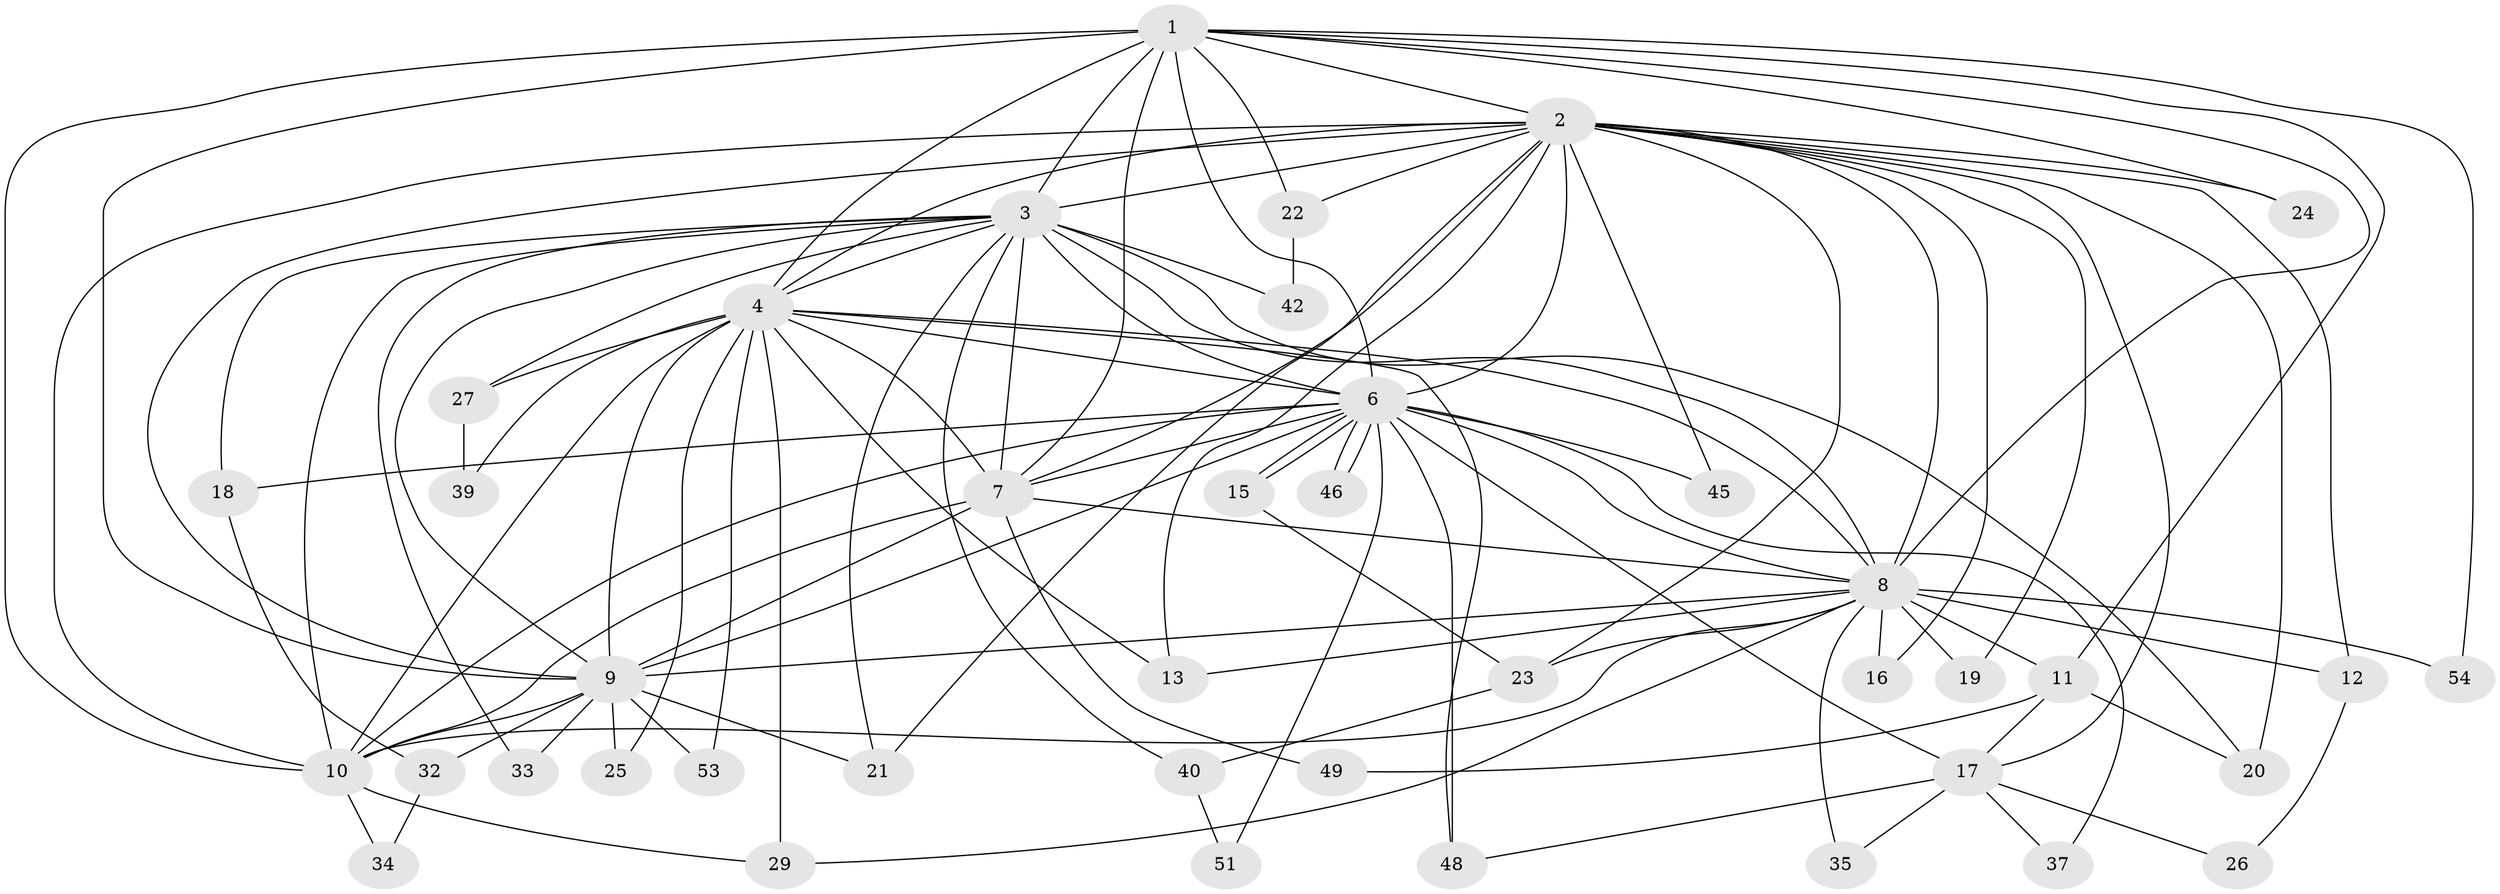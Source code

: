 // original degree distribution, {14: 0.017857142857142856, 20: 0.017857142857142856, 13: 0.03571428571428571, 15: 0.03571428571428571, 12: 0.017857142857142856, 23: 0.017857142857142856, 11: 0.017857142857142856, 19: 0.017857142857142856, 5: 0.017857142857142856, 4: 0.05357142857142857, 3: 0.23214285714285715, 2: 0.5, 7: 0.017857142857142856}
// Generated by graph-tools (version 1.1) at 2025/41/03/06/25 10:41:39]
// undirected, 41 vertices, 107 edges
graph export_dot {
graph [start="1"]
  node [color=gray90,style=filled];
  1 [super="+43"];
  2 [super="+14"];
  3 [super="+5"];
  4 [super="+50"];
  6 [super="+41"];
  7 [super="+47"];
  8 [super="+28"];
  9 [super="+52"];
  10 [super="+44"];
  11;
  12 [super="+56"];
  13;
  15;
  16;
  17 [super="+31"];
  18;
  19;
  20 [super="+30"];
  21 [super="+55"];
  22;
  23 [super="+38"];
  24;
  25;
  26;
  27;
  29 [super="+36"];
  32;
  33;
  34;
  35;
  37;
  39;
  40;
  42;
  45;
  46;
  48;
  49;
  51;
  53;
  54;
  1 -- 2;
  1 -- 3 [weight=2];
  1 -- 4;
  1 -- 6;
  1 -- 7;
  1 -- 8;
  1 -- 9;
  1 -- 10 [weight=2];
  1 -- 11;
  1 -- 22;
  1 -- 24;
  1 -- 54;
  2 -- 3 [weight=2];
  2 -- 4;
  2 -- 6 [weight=2];
  2 -- 7;
  2 -- 8;
  2 -- 9;
  2 -- 10;
  2 -- 12 [weight=2];
  2 -- 13;
  2 -- 16;
  2 -- 17;
  2 -- 21;
  2 -- 22;
  2 -- 23;
  2 -- 24;
  2 -- 45;
  2 -- 19;
  2 -- 20;
  3 -- 4 [weight=2];
  3 -- 6 [weight=2];
  3 -- 7 [weight=2];
  3 -- 8 [weight=2];
  3 -- 9 [weight=2];
  3 -- 10 [weight=2];
  3 -- 21;
  3 -- 33;
  3 -- 40;
  3 -- 42;
  3 -- 18;
  3 -- 20;
  3 -- 27;
  4 -- 6;
  4 -- 7;
  4 -- 8;
  4 -- 9;
  4 -- 10;
  4 -- 13;
  4 -- 25;
  4 -- 27;
  4 -- 29;
  4 -- 39;
  4 -- 48;
  4 -- 53;
  6 -- 7;
  6 -- 8;
  6 -- 9 [weight=2];
  6 -- 10 [weight=2];
  6 -- 15;
  6 -- 15;
  6 -- 18;
  6 -- 37;
  6 -- 45;
  6 -- 46;
  6 -- 46;
  6 -- 48;
  6 -- 51;
  6 -- 17 [weight=2];
  7 -- 8 [weight=2];
  7 -- 9;
  7 -- 10;
  7 -- 49;
  8 -- 9;
  8 -- 10;
  8 -- 11;
  8 -- 12;
  8 -- 16;
  8 -- 19;
  8 -- 23;
  8 -- 29;
  8 -- 35;
  8 -- 54;
  8 -- 13;
  9 -- 10;
  9 -- 25;
  9 -- 32;
  9 -- 33;
  9 -- 53;
  9 -- 21;
  10 -- 34;
  10 -- 29;
  11 -- 17;
  11 -- 20;
  11 -- 49;
  12 -- 26;
  15 -- 23;
  17 -- 26;
  17 -- 37;
  17 -- 48;
  17 -- 35;
  18 -- 32;
  22 -- 42;
  23 -- 40;
  27 -- 39;
  32 -- 34;
  40 -- 51;
}
